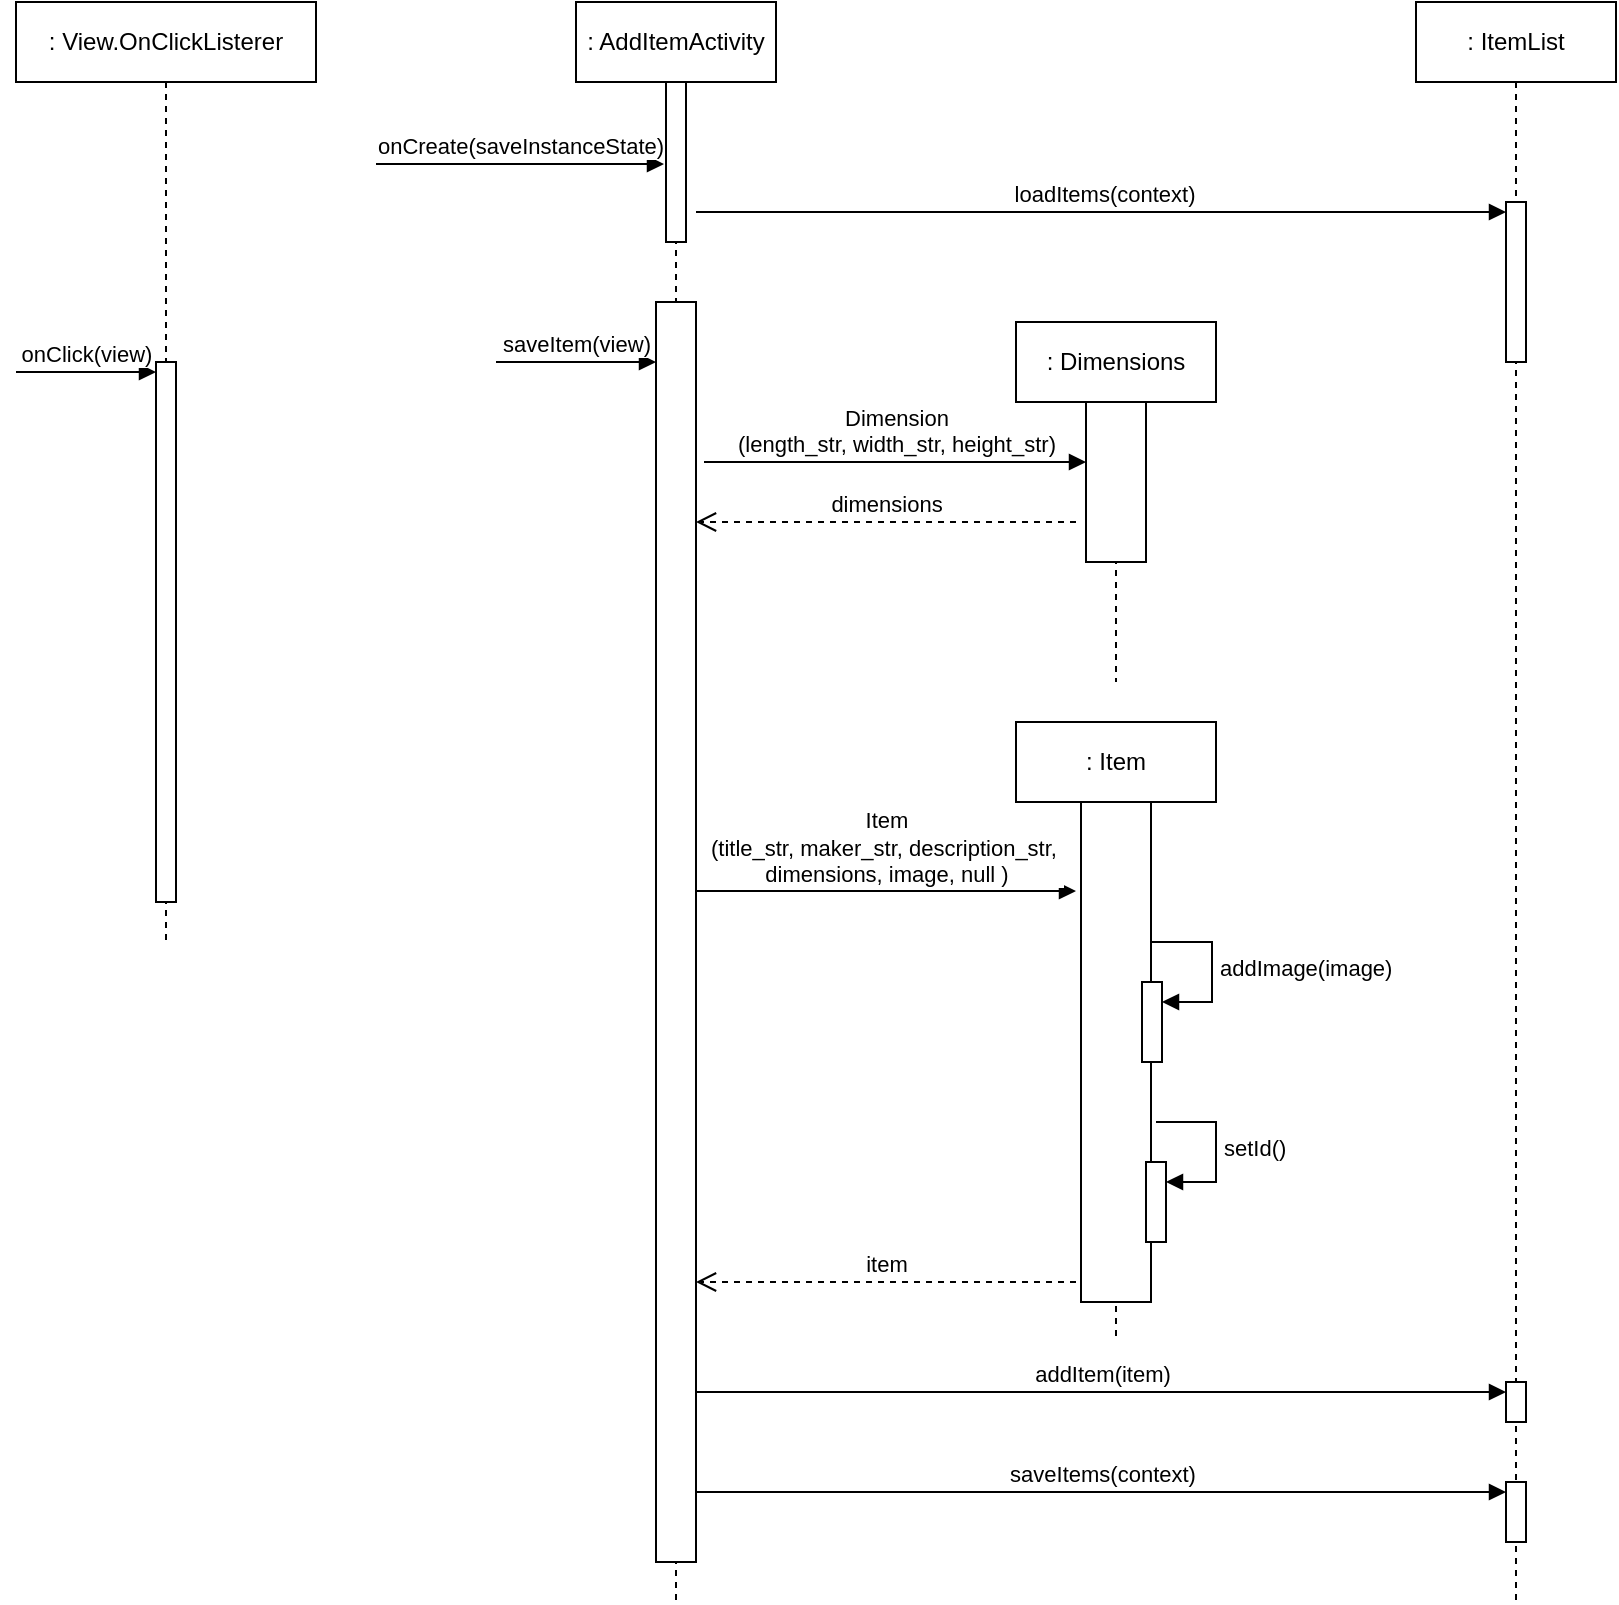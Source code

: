 <mxfile version="24.7.10">
  <diagram name="Page-1" id="ux5n_YsABh4bewhAmcay">
    <mxGraphModel dx="2783" dy="686" grid="1" gridSize="10" guides="1" tooltips="1" connect="1" arrows="1" fold="1" page="1" pageScale="1" pageWidth="850" pageHeight="1100" math="0" shadow="0">
      <root>
        <mxCell id="0" />
        <mxCell id="1" parent="0" />
        <mxCell id="ZGMj8C8FijMz7QQSWvRR-8" value=": AddItemActivity" style="shape=umlLifeline;perimeter=lifelinePerimeter;whiteSpace=wrap;html=1;container=1;dropTarget=0;collapsible=0;recursiveResize=0;outlineConnect=0;portConstraint=eastwest;newEdgeStyle={&quot;curved&quot;:0,&quot;rounded&quot;:0};" vertex="1" parent="1">
          <mxGeometry x="80" y="170" width="100" height="800" as="geometry" />
        </mxCell>
        <mxCell id="ZGMj8C8FijMz7QQSWvRR-12" value="" style="html=1;points=[[0,0,0,0,5],[0,1,0,0,-5],[1,0,0,0,5],[1,1,0,0,-5]];perimeter=orthogonalPerimeter;outlineConnect=0;targetShapes=umlLifeline;portConstraint=eastwest;newEdgeStyle={&quot;curved&quot;:0,&quot;rounded&quot;:0};" vertex="1" parent="ZGMj8C8FijMz7QQSWvRR-8">
          <mxGeometry x="45" y="40" width="10" height="80" as="geometry" />
        </mxCell>
        <mxCell id="ZGMj8C8FijMz7QQSWvRR-14" value="" style="html=1;points=[[0,0,0,0,5],[0,1,0,0,-5],[1,0,0,0,5],[1,1,0,0,-5]];perimeter=orthogonalPerimeter;outlineConnect=0;targetShapes=umlLifeline;portConstraint=eastwest;newEdgeStyle={&quot;curved&quot;:0,&quot;rounded&quot;:0};" vertex="1" parent="ZGMj8C8FijMz7QQSWvRR-8">
          <mxGeometry x="40" y="150" width="20" height="630" as="geometry" />
        </mxCell>
        <mxCell id="ZGMj8C8FijMz7QQSWvRR-9" value=": ItemList" style="shape=umlLifeline;perimeter=lifelinePerimeter;whiteSpace=wrap;html=1;container=1;dropTarget=0;collapsible=0;recursiveResize=0;outlineConnect=0;portConstraint=eastwest;newEdgeStyle={&quot;curved&quot;:0,&quot;rounded&quot;:0};" vertex="1" parent="1">
          <mxGeometry x="500" y="170" width="100" height="800" as="geometry" />
        </mxCell>
        <mxCell id="ZGMj8C8FijMz7QQSWvRR-26" value="" style="html=1;points=[[0,0,0,0,5],[0,1,0,0,-5],[1,0,0,0,5],[1,1,0,0,-5]];perimeter=orthogonalPerimeter;outlineConnect=0;targetShapes=umlLifeline;portConstraint=eastwest;newEdgeStyle={&quot;curved&quot;:0,&quot;rounded&quot;:0};" vertex="1" parent="ZGMj8C8FijMz7QQSWvRR-9">
          <mxGeometry x="45" y="100" width="10" height="80" as="geometry" />
        </mxCell>
        <mxCell id="ZGMj8C8FijMz7QQSWvRR-49" value="" style="html=1;points=[[0,0,0,0,5],[0,1,0,0,-5],[1,0,0,0,5],[1,1,0,0,-5]];perimeter=orthogonalPerimeter;outlineConnect=0;targetShapes=umlLifeline;portConstraint=eastwest;newEdgeStyle={&quot;curved&quot;:0,&quot;rounded&quot;:0};" vertex="1" parent="ZGMj8C8FijMz7QQSWvRR-9">
          <mxGeometry x="45" y="740" width="10" height="30" as="geometry" />
        </mxCell>
        <mxCell id="ZGMj8C8FijMz7QQSWvRR-42" value="" style="html=1;points=[[0,0,0,0,5],[0,1,0,0,-5],[1,0,0,0,5],[1,1,0,0,-5]];perimeter=orthogonalPerimeter;outlineConnect=0;targetShapes=umlLifeline;portConstraint=eastwest;newEdgeStyle={&quot;curved&quot;:0,&quot;rounded&quot;:0};" vertex="1" parent="ZGMj8C8FijMz7QQSWvRR-9">
          <mxGeometry x="45" y="690" width="10" height="20" as="geometry" />
        </mxCell>
        <mxCell id="ZGMj8C8FijMz7QQSWvRR-10" value=": Dimensions" style="shape=umlLifeline;perimeter=lifelinePerimeter;whiteSpace=wrap;html=1;container=1;dropTarget=0;collapsible=0;recursiveResize=0;outlineConnect=0;portConstraint=eastwest;newEdgeStyle={&quot;curved&quot;:0,&quot;rounded&quot;:0};" vertex="1" parent="1">
          <mxGeometry x="300" y="330" width="100" height="180" as="geometry" />
        </mxCell>
        <mxCell id="ZGMj8C8FijMz7QQSWvRR-28" value="" style="html=1;points=[[0,0,0,0,5],[0,1,0,0,-5],[1,0,0,0,5],[1,1,0,0,-5]];perimeter=orthogonalPerimeter;outlineConnect=0;targetShapes=umlLifeline;portConstraint=eastwest;newEdgeStyle={&quot;curved&quot;:0,&quot;rounded&quot;:0};" vertex="1" parent="ZGMj8C8FijMz7QQSWvRR-10">
          <mxGeometry x="35" y="40" width="30" height="80" as="geometry" />
        </mxCell>
        <mxCell id="ZGMj8C8FijMz7QQSWvRR-11" value=": Item" style="shape=umlLifeline;perimeter=lifelinePerimeter;whiteSpace=wrap;html=1;container=1;dropTarget=0;collapsible=0;recursiveResize=0;outlineConnect=0;portConstraint=eastwest;newEdgeStyle={&quot;curved&quot;:0,&quot;rounded&quot;:0};" vertex="1" parent="1">
          <mxGeometry x="300" y="530" width="100" height="310" as="geometry" />
        </mxCell>
        <mxCell id="ZGMj8C8FijMz7QQSWvRR-16" value="" style="html=1;points=[[0,0,0,0,5],[0,1,0,0,-5],[1,0,0,0,5],[1,1,0,0,-5]];perimeter=orthogonalPerimeter;outlineConnect=0;targetShapes=umlLifeline;portConstraint=eastwest;newEdgeStyle={&quot;curved&quot;:0,&quot;rounded&quot;:0};" vertex="1" parent="ZGMj8C8FijMz7QQSWvRR-11">
          <mxGeometry x="32.5" y="40" width="35" height="250" as="geometry" />
        </mxCell>
        <mxCell id="ZGMj8C8FijMz7QQSWvRR-21" value="" style="html=1;points=[[0,0,0,0,5],[0,1,0,0,-5],[1,0,0,0,5],[1,1,0,0,-5]];perimeter=orthogonalPerimeter;outlineConnect=0;targetShapes=umlLifeline;portConstraint=eastwest;newEdgeStyle={&quot;curved&quot;:0,&quot;rounded&quot;:0};" vertex="1" parent="ZGMj8C8FijMz7QQSWvRR-11">
          <mxGeometry x="65" y="220" width="10" height="40" as="geometry" />
        </mxCell>
        <mxCell id="ZGMj8C8FijMz7QQSWvRR-22" value="setId()" style="html=1;align=left;spacingLeft=2;endArrow=block;rounded=0;edgeStyle=orthogonalEdgeStyle;curved=0;rounded=0;" edge="1" target="ZGMj8C8FijMz7QQSWvRR-21" parent="ZGMj8C8FijMz7QQSWvRR-11">
          <mxGeometry relative="1" as="geometry">
            <mxPoint x="70" y="200" as="sourcePoint" />
            <Array as="points">
              <mxPoint x="100" y="230" />
            </Array>
          </mxGeometry>
        </mxCell>
        <mxCell id="ZGMj8C8FijMz7QQSWvRR-53" value="" style="html=1;points=[[0,0,0,0,5],[0,1,0,0,-5],[1,0,0,0,5],[1,1,0,0,-5]];perimeter=orthogonalPerimeter;outlineConnect=0;targetShapes=umlLifeline;portConstraint=eastwest;newEdgeStyle={&quot;curved&quot;:0,&quot;rounded&quot;:0};" vertex="1" parent="ZGMj8C8FijMz7QQSWvRR-11">
          <mxGeometry x="63" y="130" width="10" height="40" as="geometry" />
        </mxCell>
        <mxCell id="ZGMj8C8FijMz7QQSWvRR-54" value="addImage(image)" style="html=1;align=left;spacingLeft=2;endArrow=block;rounded=0;edgeStyle=orthogonalEdgeStyle;curved=0;rounded=0;" edge="1" target="ZGMj8C8FijMz7QQSWvRR-53" parent="ZGMj8C8FijMz7QQSWvRR-11">
          <mxGeometry relative="1" as="geometry">
            <mxPoint x="68" y="110" as="sourcePoint" />
            <Array as="points">
              <mxPoint x="98" y="140" />
            </Array>
          </mxGeometry>
        </mxCell>
        <mxCell id="ZGMj8C8FijMz7QQSWvRR-13" value="onCreate(saveInstanceState)" style="html=1;verticalAlign=bottom;endArrow=block;curved=0;rounded=0;" edge="1" parent="1">
          <mxGeometry width="80" relative="1" as="geometry">
            <mxPoint x="-20" y="251" as="sourcePoint" />
            <mxPoint x="124" y="251" as="targetPoint" />
            <mxPoint as="offset" />
          </mxGeometry>
        </mxCell>
        <mxCell id="ZGMj8C8FijMz7QQSWvRR-15" value="saveItem(view)" style="html=1;verticalAlign=bottom;endArrow=block;curved=0;rounded=0;" edge="1" parent="1">
          <mxGeometry width="80" relative="1" as="geometry">
            <mxPoint x="40" y="350" as="sourcePoint" />
            <mxPoint x="120" y="350" as="targetPoint" />
          </mxGeometry>
        </mxCell>
        <mxCell id="ZGMj8C8FijMz7QQSWvRR-23" value=": View.OnClickListerer" style="shape=umlLifeline;perimeter=lifelinePerimeter;whiteSpace=wrap;html=1;container=1;dropTarget=0;collapsible=0;recursiveResize=0;outlineConnect=0;portConstraint=eastwest;newEdgeStyle={&quot;curved&quot;:0,&quot;rounded&quot;:0};" vertex="1" parent="1">
          <mxGeometry x="-200" y="170" width="150" height="470" as="geometry" />
        </mxCell>
        <mxCell id="ZGMj8C8FijMz7QQSWvRR-24" value="" style="html=1;points=[[0,0,0,0,5],[0,1,0,0,-5],[1,0,0,0,5],[1,1,0,0,-5]];perimeter=orthogonalPerimeter;outlineConnect=0;targetShapes=umlLifeline;portConstraint=eastwest;newEdgeStyle={&quot;curved&quot;:0,&quot;rounded&quot;:0};" vertex="1" parent="ZGMj8C8FijMz7QQSWvRR-23">
          <mxGeometry x="70" y="180" width="10" height="270" as="geometry" />
        </mxCell>
        <mxCell id="ZGMj8C8FijMz7QQSWvRR-25" value="onClick(view)" style="html=1;verticalAlign=bottom;startArrow=none;endArrow=block;startSize=8;curved=0;rounded=0;entryX=0;entryY=0;entryDx=0;entryDy=5;startFill=0;" edge="1" target="ZGMj8C8FijMz7QQSWvRR-24" parent="ZGMj8C8FijMz7QQSWvRR-23">
          <mxGeometry relative="1" as="geometry">
            <mxPoint y="185" as="sourcePoint" />
          </mxGeometry>
        </mxCell>
        <mxCell id="ZGMj8C8FijMz7QQSWvRR-27" value="loadItems(context)" style="html=1;verticalAlign=bottom;startArrow=none;endArrow=block;startSize=8;curved=0;rounded=0;entryX=0;entryY=0;entryDx=0;entryDy=5;startFill=0;" edge="1" target="ZGMj8C8FijMz7QQSWvRR-26" parent="1">
          <mxGeometry x="0.008" relative="1" as="geometry">
            <mxPoint x="140" y="275" as="sourcePoint" />
            <mxPoint as="offset" />
          </mxGeometry>
        </mxCell>
        <mxCell id="ZGMj8C8FijMz7QQSWvRR-36" value="Dimension&lt;div&gt;(length_str, width_str, height_str)&lt;/div&gt;" style="html=1;verticalAlign=bottom;endArrow=block;curved=0;rounded=0;" edge="1" parent="1" target="ZGMj8C8FijMz7QQSWvRR-28">
          <mxGeometry x="0.006" width="80" relative="1" as="geometry">
            <mxPoint x="144" y="400" as="sourcePoint" />
            <mxPoint x="433" y="400" as="targetPoint" />
            <mxPoint as="offset" />
          </mxGeometry>
        </mxCell>
        <mxCell id="ZGMj8C8FijMz7QQSWvRR-38" value="Item&lt;div&gt;(title_str, maker_str, description_str,&amp;nbsp;&lt;/div&gt;&lt;div&gt;dimensions, image, null )&lt;/div&gt;" style="html=1;verticalAlign=bottom;endArrow=block;curved=0;rounded=0;" edge="1" parent="1">
          <mxGeometry width="80" relative="1" as="geometry">
            <mxPoint x="140" y="614.5" as="sourcePoint" />
            <mxPoint x="330" y="614.5" as="targetPoint" />
          </mxGeometry>
        </mxCell>
        <mxCell id="ZGMj8C8FijMz7QQSWvRR-39" value="dimensions" style="html=1;verticalAlign=bottom;endArrow=open;dashed=1;endSize=8;curved=0;rounded=0;" edge="1" parent="1">
          <mxGeometry relative="1" as="geometry">
            <mxPoint x="330" y="430" as="sourcePoint" />
            <mxPoint x="140" y="430" as="targetPoint" />
          </mxGeometry>
        </mxCell>
        <mxCell id="ZGMj8C8FijMz7QQSWvRR-40" value="item" style="html=1;verticalAlign=bottom;endArrow=open;dashed=1;endSize=8;curved=0;rounded=0;" edge="1" parent="1">
          <mxGeometry relative="1" as="geometry">
            <mxPoint x="330" y="810" as="sourcePoint" />
            <mxPoint x="140" y="810" as="targetPoint" />
          </mxGeometry>
        </mxCell>
        <mxCell id="ZGMj8C8FijMz7QQSWvRR-43" value="addItem(item)" style="html=1;verticalAlign=bottom;endArrow=block;curved=0;rounded=0;entryX=0;entryY=0;entryDx=0;entryDy=5;" edge="1" target="ZGMj8C8FijMz7QQSWvRR-42" parent="1" source="ZGMj8C8FijMz7QQSWvRR-14">
          <mxGeometry relative="1" as="geometry">
            <mxPoint x="140" y="945" as="sourcePoint" />
          </mxGeometry>
        </mxCell>
        <mxCell id="ZGMj8C8FijMz7QQSWvRR-50" value="saveItems(context)" style="html=1;verticalAlign=bottom;startArrow=none;endArrow=block;startSize=8;curved=0;rounded=0;entryX=0;entryY=0;entryDx=0;entryDy=5;startFill=0;" edge="1" target="ZGMj8C8FijMz7QQSWvRR-49" parent="1">
          <mxGeometry relative="1" as="geometry">
            <mxPoint x="140" y="915" as="sourcePoint" />
          </mxGeometry>
        </mxCell>
      </root>
    </mxGraphModel>
  </diagram>
</mxfile>
